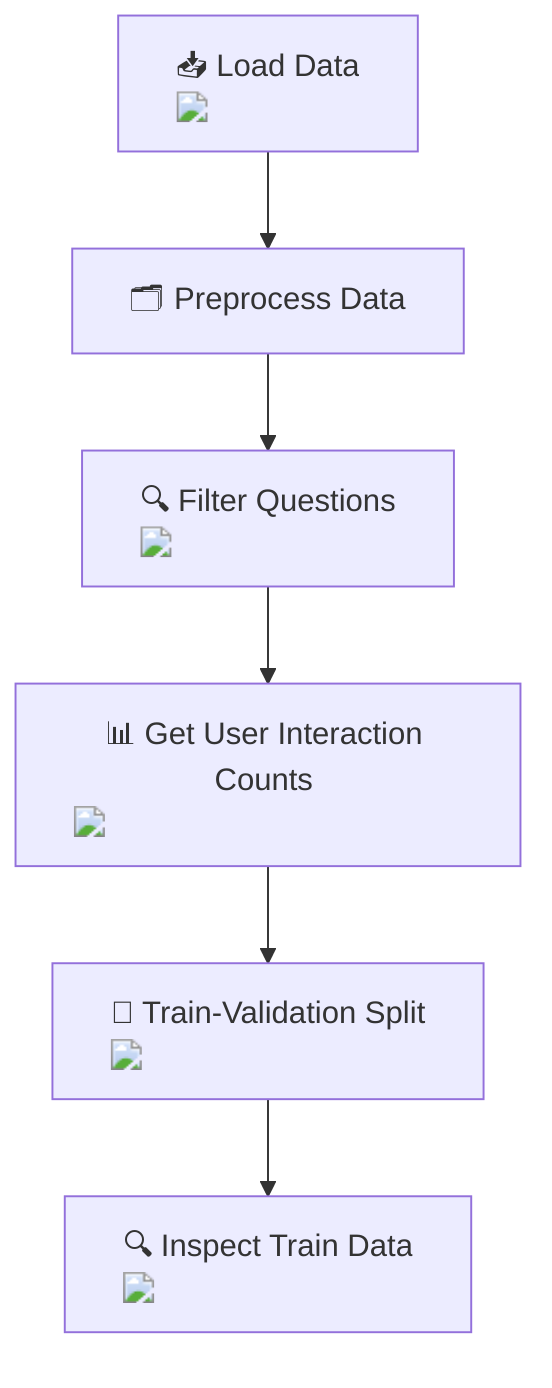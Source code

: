 flowchart TD
    A["📥 Load Data <img src='icons/file.svg' />"] --> B["🗂️ Preprocess Data"]
    B --> C["🔍 Filter Questions <img src='icons/column_split.svg' />"]
    C --> D["📊 Get User Interaction Counts <img src='icons/table.svg' />"]
    D --> E["🚦 Train-Validation Split <img src='icons/row_split.svg' />"]
    E --> F["🔍 Inspect Train Data <img src='icons/table.svg' />"]